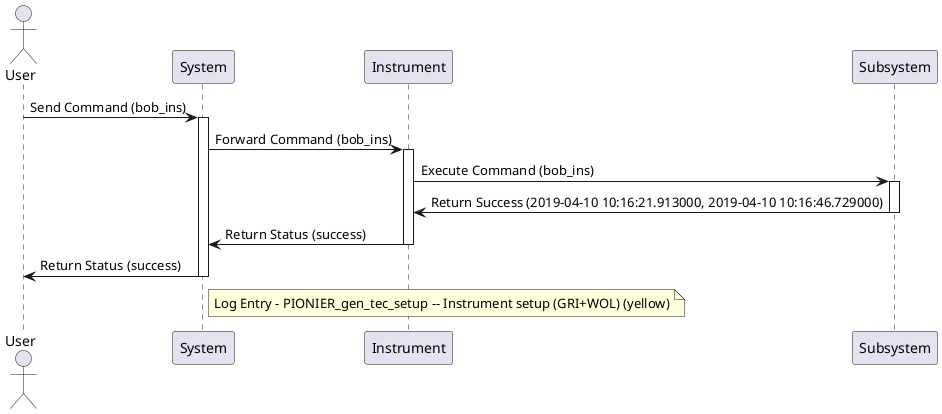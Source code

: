 @startuml
actor User
participant System
participant Instrument
participant Subsystem

User -> System: Send Command (bob_ins)
activate System
System -> Instrument: Forward Command (bob_ins)
activate Instrument
Instrument -> Subsystem: Execute Command (bob_ins)
activate Subsystem

Subsystem -> Instrument: Return Success (2019-04-10 10:16:21.913000, 2019-04-10 10:16:46.729000)
deactivate Subsystem

Instrument -> System: Return Status (success)
deactivate Instrument

System -> User: Return Status (success)
deactivate System

note right of System: Log Entry - PIONIER_gen_tec_setup -- Instrument setup (GRI+WOL) (yellow)
@enduml